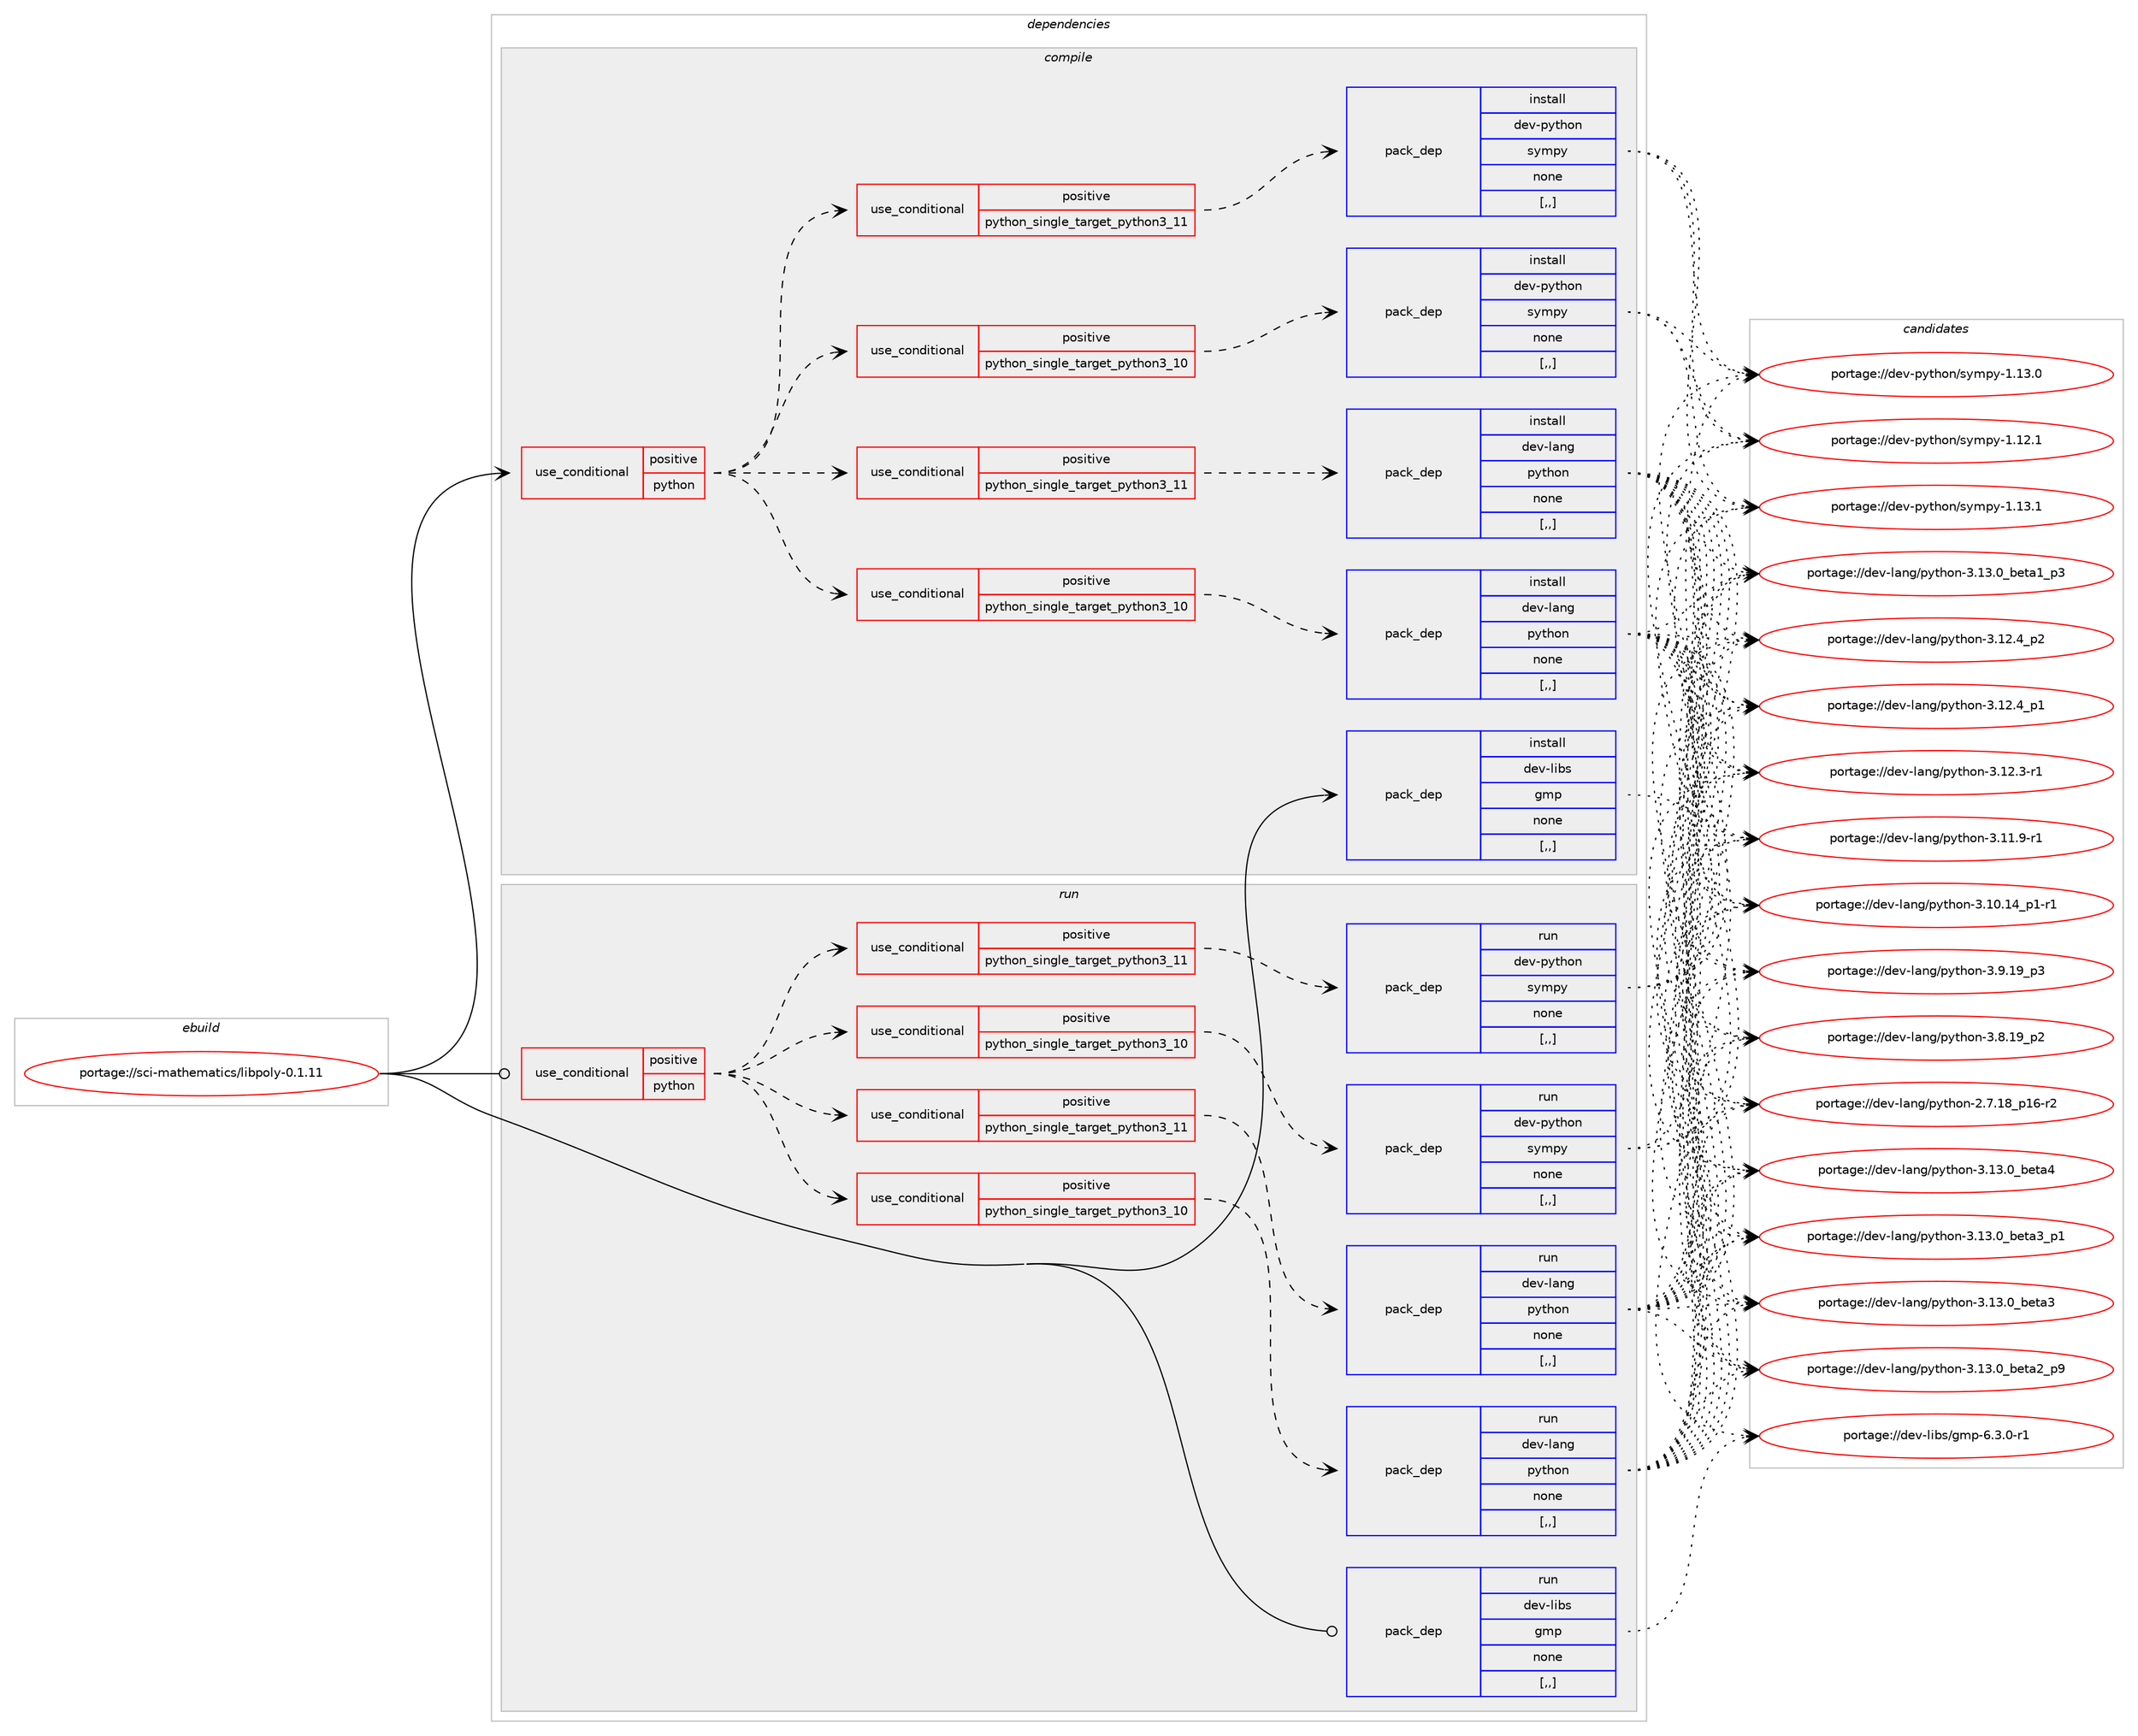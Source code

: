digraph prolog {

# *************
# Graph options
# *************

newrank=true;
concentrate=true;
compound=true;
graph [rankdir=LR,fontname=Helvetica,fontsize=10,ranksep=1.5];#, ranksep=2.5, nodesep=0.2];
edge  [arrowhead=vee];
node  [fontname=Helvetica,fontsize=10];

# **********
# The ebuild
# **********

subgraph cluster_leftcol {
color=gray;
label=<<i>ebuild</i>>;
id [label="portage://sci-mathematics/libpoly-0.1.11", color=red, width=4, href="../sci-mathematics/libpoly-0.1.11.svg"];
}

# ****************
# The dependencies
# ****************

subgraph cluster_midcol {
color=gray;
label=<<i>dependencies</i>>;
subgraph cluster_compile {
fillcolor="#eeeeee";
style=filled;
label=<<i>compile</i>>;
subgraph cond108359 {
dependency408732 [label=<<TABLE BORDER="0" CELLBORDER="1" CELLSPACING="0" CELLPADDING="4"><TR><TD ROWSPAN="3" CELLPADDING="10">use_conditional</TD></TR><TR><TD>positive</TD></TR><TR><TD>python</TD></TR></TABLE>>, shape=none, color=red];
subgraph cond108360 {
dependency408733 [label=<<TABLE BORDER="0" CELLBORDER="1" CELLSPACING="0" CELLPADDING="4"><TR><TD ROWSPAN="3" CELLPADDING="10">use_conditional</TD></TR><TR><TD>positive</TD></TR><TR><TD>python_single_target_python3_10</TD></TR></TABLE>>, shape=none, color=red];
subgraph pack297491 {
dependency408734 [label=<<TABLE BORDER="0" CELLBORDER="1" CELLSPACING="0" CELLPADDING="4" WIDTH="220"><TR><TD ROWSPAN="6" CELLPADDING="30">pack_dep</TD></TR><TR><TD WIDTH="110">install</TD></TR><TR><TD>dev-lang</TD></TR><TR><TD>python</TD></TR><TR><TD>none</TD></TR><TR><TD>[,,]</TD></TR></TABLE>>, shape=none, color=blue];
}
dependency408733:e -> dependency408734:w [weight=20,style="dashed",arrowhead="vee"];
}
dependency408732:e -> dependency408733:w [weight=20,style="dashed",arrowhead="vee"];
subgraph cond108361 {
dependency408735 [label=<<TABLE BORDER="0" CELLBORDER="1" CELLSPACING="0" CELLPADDING="4"><TR><TD ROWSPAN="3" CELLPADDING="10">use_conditional</TD></TR><TR><TD>positive</TD></TR><TR><TD>python_single_target_python3_11</TD></TR></TABLE>>, shape=none, color=red];
subgraph pack297492 {
dependency408736 [label=<<TABLE BORDER="0" CELLBORDER="1" CELLSPACING="0" CELLPADDING="4" WIDTH="220"><TR><TD ROWSPAN="6" CELLPADDING="30">pack_dep</TD></TR><TR><TD WIDTH="110">install</TD></TR><TR><TD>dev-lang</TD></TR><TR><TD>python</TD></TR><TR><TD>none</TD></TR><TR><TD>[,,]</TD></TR></TABLE>>, shape=none, color=blue];
}
dependency408735:e -> dependency408736:w [weight=20,style="dashed",arrowhead="vee"];
}
dependency408732:e -> dependency408735:w [weight=20,style="dashed",arrowhead="vee"];
subgraph cond108362 {
dependency408737 [label=<<TABLE BORDER="0" CELLBORDER="1" CELLSPACING="0" CELLPADDING="4"><TR><TD ROWSPAN="3" CELLPADDING="10">use_conditional</TD></TR><TR><TD>positive</TD></TR><TR><TD>python_single_target_python3_10</TD></TR></TABLE>>, shape=none, color=red];
subgraph pack297493 {
dependency408738 [label=<<TABLE BORDER="0" CELLBORDER="1" CELLSPACING="0" CELLPADDING="4" WIDTH="220"><TR><TD ROWSPAN="6" CELLPADDING="30">pack_dep</TD></TR><TR><TD WIDTH="110">install</TD></TR><TR><TD>dev-python</TD></TR><TR><TD>sympy</TD></TR><TR><TD>none</TD></TR><TR><TD>[,,]</TD></TR></TABLE>>, shape=none, color=blue];
}
dependency408737:e -> dependency408738:w [weight=20,style="dashed",arrowhead="vee"];
}
dependency408732:e -> dependency408737:w [weight=20,style="dashed",arrowhead="vee"];
subgraph cond108363 {
dependency408739 [label=<<TABLE BORDER="0" CELLBORDER="1" CELLSPACING="0" CELLPADDING="4"><TR><TD ROWSPAN="3" CELLPADDING="10">use_conditional</TD></TR><TR><TD>positive</TD></TR><TR><TD>python_single_target_python3_11</TD></TR></TABLE>>, shape=none, color=red];
subgraph pack297494 {
dependency408740 [label=<<TABLE BORDER="0" CELLBORDER="1" CELLSPACING="0" CELLPADDING="4" WIDTH="220"><TR><TD ROWSPAN="6" CELLPADDING="30">pack_dep</TD></TR><TR><TD WIDTH="110">install</TD></TR><TR><TD>dev-python</TD></TR><TR><TD>sympy</TD></TR><TR><TD>none</TD></TR><TR><TD>[,,]</TD></TR></TABLE>>, shape=none, color=blue];
}
dependency408739:e -> dependency408740:w [weight=20,style="dashed",arrowhead="vee"];
}
dependency408732:e -> dependency408739:w [weight=20,style="dashed",arrowhead="vee"];
}
id:e -> dependency408732:w [weight=20,style="solid",arrowhead="vee"];
subgraph pack297495 {
dependency408741 [label=<<TABLE BORDER="0" CELLBORDER="1" CELLSPACING="0" CELLPADDING="4" WIDTH="220"><TR><TD ROWSPAN="6" CELLPADDING="30">pack_dep</TD></TR><TR><TD WIDTH="110">install</TD></TR><TR><TD>dev-libs</TD></TR><TR><TD>gmp</TD></TR><TR><TD>none</TD></TR><TR><TD>[,,]</TD></TR></TABLE>>, shape=none, color=blue];
}
id:e -> dependency408741:w [weight=20,style="solid",arrowhead="vee"];
}
subgraph cluster_compileandrun {
fillcolor="#eeeeee";
style=filled;
label=<<i>compile and run</i>>;
}
subgraph cluster_run {
fillcolor="#eeeeee";
style=filled;
label=<<i>run</i>>;
subgraph cond108364 {
dependency408742 [label=<<TABLE BORDER="0" CELLBORDER="1" CELLSPACING="0" CELLPADDING="4"><TR><TD ROWSPAN="3" CELLPADDING="10">use_conditional</TD></TR><TR><TD>positive</TD></TR><TR><TD>python</TD></TR></TABLE>>, shape=none, color=red];
subgraph cond108365 {
dependency408743 [label=<<TABLE BORDER="0" CELLBORDER="1" CELLSPACING="0" CELLPADDING="4"><TR><TD ROWSPAN="3" CELLPADDING="10">use_conditional</TD></TR><TR><TD>positive</TD></TR><TR><TD>python_single_target_python3_10</TD></TR></TABLE>>, shape=none, color=red];
subgraph pack297496 {
dependency408744 [label=<<TABLE BORDER="0" CELLBORDER="1" CELLSPACING="0" CELLPADDING="4" WIDTH="220"><TR><TD ROWSPAN="6" CELLPADDING="30">pack_dep</TD></TR><TR><TD WIDTH="110">run</TD></TR><TR><TD>dev-lang</TD></TR><TR><TD>python</TD></TR><TR><TD>none</TD></TR><TR><TD>[,,]</TD></TR></TABLE>>, shape=none, color=blue];
}
dependency408743:e -> dependency408744:w [weight=20,style="dashed",arrowhead="vee"];
}
dependency408742:e -> dependency408743:w [weight=20,style="dashed",arrowhead="vee"];
subgraph cond108366 {
dependency408745 [label=<<TABLE BORDER="0" CELLBORDER="1" CELLSPACING="0" CELLPADDING="4"><TR><TD ROWSPAN="3" CELLPADDING="10">use_conditional</TD></TR><TR><TD>positive</TD></TR><TR><TD>python_single_target_python3_11</TD></TR></TABLE>>, shape=none, color=red];
subgraph pack297497 {
dependency408746 [label=<<TABLE BORDER="0" CELLBORDER="1" CELLSPACING="0" CELLPADDING="4" WIDTH="220"><TR><TD ROWSPAN="6" CELLPADDING="30">pack_dep</TD></TR><TR><TD WIDTH="110">run</TD></TR><TR><TD>dev-lang</TD></TR><TR><TD>python</TD></TR><TR><TD>none</TD></TR><TR><TD>[,,]</TD></TR></TABLE>>, shape=none, color=blue];
}
dependency408745:e -> dependency408746:w [weight=20,style="dashed",arrowhead="vee"];
}
dependency408742:e -> dependency408745:w [weight=20,style="dashed",arrowhead="vee"];
subgraph cond108367 {
dependency408747 [label=<<TABLE BORDER="0" CELLBORDER="1" CELLSPACING="0" CELLPADDING="4"><TR><TD ROWSPAN="3" CELLPADDING="10">use_conditional</TD></TR><TR><TD>positive</TD></TR><TR><TD>python_single_target_python3_10</TD></TR></TABLE>>, shape=none, color=red];
subgraph pack297498 {
dependency408748 [label=<<TABLE BORDER="0" CELLBORDER="1" CELLSPACING="0" CELLPADDING="4" WIDTH="220"><TR><TD ROWSPAN="6" CELLPADDING="30">pack_dep</TD></TR><TR><TD WIDTH="110">run</TD></TR><TR><TD>dev-python</TD></TR><TR><TD>sympy</TD></TR><TR><TD>none</TD></TR><TR><TD>[,,]</TD></TR></TABLE>>, shape=none, color=blue];
}
dependency408747:e -> dependency408748:w [weight=20,style="dashed",arrowhead="vee"];
}
dependency408742:e -> dependency408747:w [weight=20,style="dashed",arrowhead="vee"];
subgraph cond108368 {
dependency408749 [label=<<TABLE BORDER="0" CELLBORDER="1" CELLSPACING="0" CELLPADDING="4"><TR><TD ROWSPAN="3" CELLPADDING="10">use_conditional</TD></TR><TR><TD>positive</TD></TR><TR><TD>python_single_target_python3_11</TD></TR></TABLE>>, shape=none, color=red];
subgraph pack297499 {
dependency408750 [label=<<TABLE BORDER="0" CELLBORDER="1" CELLSPACING="0" CELLPADDING="4" WIDTH="220"><TR><TD ROWSPAN="6" CELLPADDING="30">pack_dep</TD></TR><TR><TD WIDTH="110">run</TD></TR><TR><TD>dev-python</TD></TR><TR><TD>sympy</TD></TR><TR><TD>none</TD></TR><TR><TD>[,,]</TD></TR></TABLE>>, shape=none, color=blue];
}
dependency408749:e -> dependency408750:w [weight=20,style="dashed",arrowhead="vee"];
}
dependency408742:e -> dependency408749:w [weight=20,style="dashed",arrowhead="vee"];
}
id:e -> dependency408742:w [weight=20,style="solid",arrowhead="odot"];
subgraph pack297500 {
dependency408751 [label=<<TABLE BORDER="0" CELLBORDER="1" CELLSPACING="0" CELLPADDING="4" WIDTH="220"><TR><TD ROWSPAN="6" CELLPADDING="30">pack_dep</TD></TR><TR><TD WIDTH="110">run</TD></TR><TR><TD>dev-libs</TD></TR><TR><TD>gmp</TD></TR><TR><TD>none</TD></TR><TR><TD>[,,]</TD></TR></TABLE>>, shape=none, color=blue];
}
id:e -> dependency408751:w [weight=20,style="solid",arrowhead="odot"];
}
}

# **************
# The candidates
# **************

subgraph cluster_choices {
rank=same;
color=gray;
label=<<i>candidates</i>>;

subgraph choice297491 {
color=black;
nodesep=1;
choice1001011184510897110103471121211161041111104551464951464895981011169752 [label="portage://dev-lang/python-3.13.0_beta4", color=red, width=4,href="../dev-lang/python-3.13.0_beta4.svg"];
choice10010111845108971101034711212111610411111045514649514648959810111697519511249 [label="portage://dev-lang/python-3.13.0_beta3_p1", color=red, width=4,href="../dev-lang/python-3.13.0_beta3_p1.svg"];
choice1001011184510897110103471121211161041111104551464951464895981011169751 [label="portage://dev-lang/python-3.13.0_beta3", color=red, width=4,href="../dev-lang/python-3.13.0_beta3.svg"];
choice10010111845108971101034711212111610411111045514649514648959810111697509511257 [label="portage://dev-lang/python-3.13.0_beta2_p9", color=red, width=4,href="../dev-lang/python-3.13.0_beta2_p9.svg"];
choice10010111845108971101034711212111610411111045514649514648959810111697499511251 [label="portage://dev-lang/python-3.13.0_beta1_p3", color=red, width=4,href="../dev-lang/python-3.13.0_beta1_p3.svg"];
choice100101118451089711010347112121116104111110455146495046529511250 [label="portage://dev-lang/python-3.12.4_p2", color=red, width=4,href="../dev-lang/python-3.12.4_p2.svg"];
choice100101118451089711010347112121116104111110455146495046529511249 [label="portage://dev-lang/python-3.12.4_p1", color=red, width=4,href="../dev-lang/python-3.12.4_p1.svg"];
choice100101118451089711010347112121116104111110455146495046514511449 [label="portage://dev-lang/python-3.12.3-r1", color=red, width=4,href="../dev-lang/python-3.12.3-r1.svg"];
choice100101118451089711010347112121116104111110455146494946574511449 [label="portage://dev-lang/python-3.11.9-r1", color=red, width=4,href="../dev-lang/python-3.11.9-r1.svg"];
choice100101118451089711010347112121116104111110455146494846495295112494511449 [label="portage://dev-lang/python-3.10.14_p1-r1", color=red, width=4,href="../dev-lang/python-3.10.14_p1-r1.svg"];
choice100101118451089711010347112121116104111110455146574649579511251 [label="portage://dev-lang/python-3.9.19_p3", color=red, width=4,href="../dev-lang/python-3.9.19_p3.svg"];
choice100101118451089711010347112121116104111110455146564649579511250 [label="portage://dev-lang/python-3.8.19_p2", color=red, width=4,href="../dev-lang/python-3.8.19_p2.svg"];
choice100101118451089711010347112121116104111110455046554649569511249544511450 [label="portage://dev-lang/python-2.7.18_p16-r2", color=red, width=4,href="../dev-lang/python-2.7.18_p16-r2.svg"];
dependency408734:e -> choice1001011184510897110103471121211161041111104551464951464895981011169752:w [style=dotted,weight="100"];
dependency408734:e -> choice10010111845108971101034711212111610411111045514649514648959810111697519511249:w [style=dotted,weight="100"];
dependency408734:e -> choice1001011184510897110103471121211161041111104551464951464895981011169751:w [style=dotted,weight="100"];
dependency408734:e -> choice10010111845108971101034711212111610411111045514649514648959810111697509511257:w [style=dotted,weight="100"];
dependency408734:e -> choice10010111845108971101034711212111610411111045514649514648959810111697499511251:w [style=dotted,weight="100"];
dependency408734:e -> choice100101118451089711010347112121116104111110455146495046529511250:w [style=dotted,weight="100"];
dependency408734:e -> choice100101118451089711010347112121116104111110455146495046529511249:w [style=dotted,weight="100"];
dependency408734:e -> choice100101118451089711010347112121116104111110455146495046514511449:w [style=dotted,weight="100"];
dependency408734:e -> choice100101118451089711010347112121116104111110455146494946574511449:w [style=dotted,weight="100"];
dependency408734:e -> choice100101118451089711010347112121116104111110455146494846495295112494511449:w [style=dotted,weight="100"];
dependency408734:e -> choice100101118451089711010347112121116104111110455146574649579511251:w [style=dotted,weight="100"];
dependency408734:e -> choice100101118451089711010347112121116104111110455146564649579511250:w [style=dotted,weight="100"];
dependency408734:e -> choice100101118451089711010347112121116104111110455046554649569511249544511450:w [style=dotted,weight="100"];
}
subgraph choice297492 {
color=black;
nodesep=1;
choice1001011184510897110103471121211161041111104551464951464895981011169752 [label="portage://dev-lang/python-3.13.0_beta4", color=red, width=4,href="../dev-lang/python-3.13.0_beta4.svg"];
choice10010111845108971101034711212111610411111045514649514648959810111697519511249 [label="portage://dev-lang/python-3.13.0_beta3_p1", color=red, width=4,href="../dev-lang/python-3.13.0_beta3_p1.svg"];
choice1001011184510897110103471121211161041111104551464951464895981011169751 [label="portage://dev-lang/python-3.13.0_beta3", color=red, width=4,href="../dev-lang/python-3.13.0_beta3.svg"];
choice10010111845108971101034711212111610411111045514649514648959810111697509511257 [label="portage://dev-lang/python-3.13.0_beta2_p9", color=red, width=4,href="../dev-lang/python-3.13.0_beta2_p9.svg"];
choice10010111845108971101034711212111610411111045514649514648959810111697499511251 [label="portage://dev-lang/python-3.13.0_beta1_p3", color=red, width=4,href="../dev-lang/python-3.13.0_beta1_p3.svg"];
choice100101118451089711010347112121116104111110455146495046529511250 [label="portage://dev-lang/python-3.12.4_p2", color=red, width=4,href="../dev-lang/python-3.12.4_p2.svg"];
choice100101118451089711010347112121116104111110455146495046529511249 [label="portage://dev-lang/python-3.12.4_p1", color=red, width=4,href="../dev-lang/python-3.12.4_p1.svg"];
choice100101118451089711010347112121116104111110455146495046514511449 [label="portage://dev-lang/python-3.12.3-r1", color=red, width=4,href="../dev-lang/python-3.12.3-r1.svg"];
choice100101118451089711010347112121116104111110455146494946574511449 [label="portage://dev-lang/python-3.11.9-r1", color=red, width=4,href="../dev-lang/python-3.11.9-r1.svg"];
choice100101118451089711010347112121116104111110455146494846495295112494511449 [label="portage://dev-lang/python-3.10.14_p1-r1", color=red, width=4,href="../dev-lang/python-3.10.14_p1-r1.svg"];
choice100101118451089711010347112121116104111110455146574649579511251 [label="portage://dev-lang/python-3.9.19_p3", color=red, width=4,href="../dev-lang/python-3.9.19_p3.svg"];
choice100101118451089711010347112121116104111110455146564649579511250 [label="portage://dev-lang/python-3.8.19_p2", color=red, width=4,href="../dev-lang/python-3.8.19_p2.svg"];
choice100101118451089711010347112121116104111110455046554649569511249544511450 [label="portage://dev-lang/python-2.7.18_p16-r2", color=red, width=4,href="../dev-lang/python-2.7.18_p16-r2.svg"];
dependency408736:e -> choice1001011184510897110103471121211161041111104551464951464895981011169752:w [style=dotted,weight="100"];
dependency408736:e -> choice10010111845108971101034711212111610411111045514649514648959810111697519511249:w [style=dotted,weight="100"];
dependency408736:e -> choice1001011184510897110103471121211161041111104551464951464895981011169751:w [style=dotted,weight="100"];
dependency408736:e -> choice10010111845108971101034711212111610411111045514649514648959810111697509511257:w [style=dotted,weight="100"];
dependency408736:e -> choice10010111845108971101034711212111610411111045514649514648959810111697499511251:w [style=dotted,weight="100"];
dependency408736:e -> choice100101118451089711010347112121116104111110455146495046529511250:w [style=dotted,weight="100"];
dependency408736:e -> choice100101118451089711010347112121116104111110455146495046529511249:w [style=dotted,weight="100"];
dependency408736:e -> choice100101118451089711010347112121116104111110455146495046514511449:w [style=dotted,weight="100"];
dependency408736:e -> choice100101118451089711010347112121116104111110455146494946574511449:w [style=dotted,weight="100"];
dependency408736:e -> choice100101118451089711010347112121116104111110455146494846495295112494511449:w [style=dotted,weight="100"];
dependency408736:e -> choice100101118451089711010347112121116104111110455146574649579511251:w [style=dotted,weight="100"];
dependency408736:e -> choice100101118451089711010347112121116104111110455146564649579511250:w [style=dotted,weight="100"];
dependency408736:e -> choice100101118451089711010347112121116104111110455046554649569511249544511450:w [style=dotted,weight="100"];
}
subgraph choice297493 {
color=black;
nodesep=1;
choice100101118451121211161041111104711512110911212145494649514649 [label="portage://dev-python/sympy-1.13.1", color=red, width=4,href="../dev-python/sympy-1.13.1.svg"];
choice100101118451121211161041111104711512110911212145494649514648 [label="portage://dev-python/sympy-1.13.0", color=red, width=4,href="../dev-python/sympy-1.13.0.svg"];
choice100101118451121211161041111104711512110911212145494649504649 [label="portage://dev-python/sympy-1.12.1", color=red, width=4,href="../dev-python/sympy-1.12.1.svg"];
dependency408738:e -> choice100101118451121211161041111104711512110911212145494649514649:w [style=dotted,weight="100"];
dependency408738:e -> choice100101118451121211161041111104711512110911212145494649514648:w [style=dotted,weight="100"];
dependency408738:e -> choice100101118451121211161041111104711512110911212145494649504649:w [style=dotted,weight="100"];
}
subgraph choice297494 {
color=black;
nodesep=1;
choice100101118451121211161041111104711512110911212145494649514649 [label="portage://dev-python/sympy-1.13.1", color=red, width=4,href="../dev-python/sympy-1.13.1.svg"];
choice100101118451121211161041111104711512110911212145494649514648 [label="portage://dev-python/sympy-1.13.0", color=red, width=4,href="../dev-python/sympy-1.13.0.svg"];
choice100101118451121211161041111104711512110911212145494649504649 [label="portage://dev-python/sympy-1.12.1", color=red, width=4,href="../dev-python/sympy-1.12.1.svg"];
dependency408740:e -> choice100101118451121211161041111104711512110911212145494649514649:w [style=dotted,weight="100"];
dependency408740:e -> choice100101118451121211161041111104711512110911212145494649514648:w [style=dotted,weight="100"];
dependency408740:e -> choice100101118451121211161041111104711512110911212145494649504649:w [style=dotted,weight="100"];
}
subgraph choice297495 {
color=black;
nodesep=1;
choice1001011184510810598115471031091124554465146484511449 [label="portage://dev-libs/gmp-6.3.0-r1", color=red, width=4,href="../dev-libs/gmp-6.3.0-r1.svg"];
dependency408741:e -> choice1001011184510810598115471031091124554465146484511449:w [style=dotted,weight="100"];
}
subgraph choice297496 {
color=black;
nodesep=1;
choice1001011184510897110103471121211161041111104551464951464895981011169752 [label="portage://dev-lang/python-3.13.0_beta4", color=red, width=4,href="../dev-lang/python-3.13.0_beta4.svg"];
choice10010111845108971101034711212111610411111045514649514648959810111697519511249 [label="portage://dev-lang/python-3.13.0_beta3_p1", color=red, width=4,href="../dev-lang/python-3.13.0_beta3_p1.svg"];
choice1001011184510897110103471121211161041111104551464951464895981011169751 [label="portage://dev-lang/python-3.13.0_beta3", color=red, width=4,href="../dev-lang/python-3.13.0_beta3.svg"];
choice10010111845108971101034711212111610411111045514649514648959810111697509511257 [label="portage://dev-lang/python-3.13.0_beta2_p9", color=red, width=4,href="../dev-lang/python-3.13.0_beta2_p9.svg"];
choice10010111845108971101034711212111610411111045514649514648959810111697499511251 [label="portage://dev-lang/python-3.13.0_beta1_p3", color=red, width=4,href="../dev-lang/python-3.13.0_beta1_p3.svg"];
choice100101118451089711010347112121116104111110455146495046529511250 [label="portage://dev-lang/python-3.12.4_p2", color=red, width=4,href="../dev-lang/python-3.12.4_p2.svg"];
choice100101118451089711010347112121116104111110455146495046529511249 [label="portage://dev-lang/python-3.12.4_p1", color=red, width=4,href="../dev-lang/python-3.12.4_p1.svg"];
choice100101118451089711010347112121116104111110455146495046514511449 [label="portage://dev-lang/python-3.12.3-r1", color=red, width=4,href="../dev-lang/python-3.12.3-r1.svg"];
choice100101118451089711010347112121116104111110455146494946574511449 [label="portage://dev-lang/python-3.11.9-r1", color=red, width=4,href="../dev-lang/python-3.11.9-r1.svg"];
choice100101118451089711010347112121116104111110455146494846495295112494511449 [label="portage://dev-lang/python-3.10.14_p1-r1", color=red, width=4,href="../dev-lang/python-3.10.14_p1-r1.svg"];
choice100101118451089711010347112121116104111110455146574649579511251 [label="portage://dev-lang/python-3.9.19_p3", color=red, width=4,href="../dev-lang/python-3.9.19_p3.svg"];
choice100101118451089711010347112121116104111110455146564649579511250 [label="portage://dev-lang/python-3.8.19_p2", color=red, width=4,href="../dev-lang/python-3.8.19_p2.svg"];
choice100101118451089711010347112121116104111110455046554649569511249544511450 [label="portage://dev-lang/python-2.7.18_p16-r2", color=red, width=4,href="../dev-lang/python-2.7.18_p16-r2.svg"];
dependency408744:e -> choice1001011184510897110103471121211161041111104551464951464895981011169752:w [style=dotted,weight="100"];
dependency408744:e -> choice10010111845108971101034711212111610411111045514649514648959810111697519511249:w [style=dotted,weight="100"];
dependency408744:e -> choice1001011184510897110103471121211161041111104551464951464895981011169751:w [style=dotted,weight="100"];
dependency408744:e -> choice10010111845108971101034711212111610411111045514649514648959810111697509511257:w [style=dotted,weight="100"];
dependency408744:e -> choice10010111845108971101034711212111610411111045514649514648959810111697499511251:w [style=dotted,weight="100"];
dependency408744:e -> choice100101118451089711010347112121116104111110455146495046529511250:w [style=dotted,weight="100"];
dependency408744:e -> choice100101118451089711010347112121116104111110455146495046529511249:w [style=dotted,weight="100"];
dependency408744:e -> choice100101118451089711010347112121116104111110455146495046514511449:w [style=dotted,weight="100"];
dependency408744:e -> choice100101118451089711010347112121116104111110455146494946574511449:w [style=dotted,weight="100"];
dependency408744:e -> choice100101118451089711010347112121116104111110455146494846495295112494511449:w [style=dotted,weight="100"];
dependency408744:e -> choice100101118451089711010347112121116104111110455146574649579511251:w [style=dotted,weight="100"];
dependency408744:e -> choice100101118451089711010347112121116104111110455146564649579511250:w [style=dotted,weight="100"];
dependency408744:e -> choice100101118451089711010347112121116104111110455046554649569511249544511450:w [style=dotted,weight="100"];
}
subgraph choice297497 {
color=black;
nodesep=1;
choice1001011184510897110103471121211161041111104551464951464895981011169752 [label="portage://dev-lang/python-3.13.0_beta4", color=red, width=4,href="../dev-lang/python-3.13.0_beta4.svg"];
choice10010111845108971101034711212111610411111045514649514648959810111697519511249 [label="portage://dev-lang/python-3.13.0_beta3_p1", color=red, width=4,href="../dev-lang/python-3.13.0_beta3_p1.svg"];
choice1001011184510897110103471121211161041111104551464951464895981011169751 [label="portage://dev-lang/python-3.13.0_beta3", color=red, width=4,href="../dev-lang/python-3.13.0_beta3.svg"];
choice10010111845108971101034711212111610411111045514649514648959810111697509511257 [label="portage://dev-lang/python-3.13.0_beta2_p9", color=red, width=4,href="../dev-lang/python-3.13.0_beta2_p9.svg"];
choice10010111845108971101034711212111610411111045514649514648959810111697499511251 [label="portage://dev-lang/python-3.13.0_beta1_p3", color=red, width=4,href="../dev-lang/python-3.13.0_beta1_p3.svg"];
choice100101118451089711010347112121116104111110455146495046529511250 [label="portage://dev-lang/python-3.12.4_p2", color=red, width=4,href="../dev-lang/python-3.12.4_p2.svg"];
choice100101118451089711010347112121116104111110455146495046529511249 [label="portage://dev-lang/python-3.12.4_p1", color=red, width=4,href="../dev-lang/python-3.12.4_p1.svg"];
choice100101118451089711010347112121116104111110455146495046514511449 [label="portage://dev-lang/python-3.12.3-r1", color=red, width=4,href="../dev-lang/python-3.12.3-r1.svg"];
choice100101118451089711010347112121116104111110455146494946574511449 [label="portage://dev-lang/python-3.11.9-r1", color=red, width=4,href="../dev-lang/python-3.11.9-r1.svg"];
choice100101118451089711010347112121116104111110455146494846495295112494511449 [label="portage://dev-lang/python-3.10.14_p1-r1", color=red, width=4,href="../dev-lang/python-3.10.14_p1-r1.svg"];
choice100101118451089711010347112121116104111110455146574649579511251 [label="portage://dev-lang/python-3.9.19_p3", color=red, width=4,href="../dev-lang/python-3.9.19_p3.svg"];
choice100101118451089711010347112121116104111110455146564649579511250 [label="portage://dev-lang/python-3.8.19_p2", color=red, width=4,href="../dev-lang/python-3.8.19_p2.svg"];
choice100101118451089711010347112121116104111110455046554649569511249544511450 [label="portage://dev-lang/python-2.7.18_p16-r2", color=red, width=4,href="../dev-lang/python-2.7.18_p16-r2.svg"];
dependency408746:e -> choice1001011184510897110103471121211161041111104551464951464895981011169752:w [style=dotted,weight="100"];
dependency408746:e -> choice10010111845108971101034711212111610411111045514649514648959810111697519511249:w [style=dotted,weight="100"];
dependency408746:e -> choice1001011184510897110103471121211161041111104551464951464895981011169751:w [style=dotted,weight="100"];
dependency408746:e -> choice10010111845108971101034711212111610411111045514649514648959810111697509511257:w [style=dotted,weight="100"];
dependency408746:e -> choice10010111845108971101034711212111610411111045514649514648959810111697499511251:w [style=dotted,weight="100"];
dependency408746:e -> choice100101118451089711010347112121116104111110455146495046529511250:w [style=dotted,weight="100"];
dependency408746:e -> choice100101118451089711010347112121116104111110455146495046529511249:w [style=dotted,weight="100"];
dependency408746:e -> choice100101118451089711010347112121116104111110455146495046514511449:w [style=dotted,weight="100"];
dependency408746:e -> choice100101118451089711010347112121116104111110455146494946574511449:w [style=dotted,weight="100"];
dependency408746:e -> choice100101118451089711010347112121116104111110455146494846495295112494511449:w [style=dotted,weight="100"];
dependency408746:e -> choice100101118451089711010347112121116104111110455146574649579511251:w [style=dotted,weight="100"];
dependency408746:e -> choice100101118451089711010347112121116104111110455146564649579511250:w [style=dotted,weight="100"];
dependency408746:e -> choice100101118451089711010347112121116104111110455046554649569511249544511450:w [style=dotted,weight="100"];
}
subgraph choice297498 {
color=black;
nodesep=1;
choice100101118451121211161041111104711512110911212145494649514649 [label="portage://dev-python/sympy-1.13.1", color=red, width=4,href="../dev-python/sympy-1.13.1.svg"];
choice100101118451121211161041111104711512110911212145494649514648 [label="portage://dev-python/sympy-1.13.0", color=red, width=4,href="../dev-python/sympy-1.13.0.svg"];
choice100101118451121211161041111104711512110911212145494649504649 [label="portage://dev-python/sympy-1.12.1", color=red, width=4,href="../dev-python/sympy-1.12.1.svg"];
dependency408748:e -> choice100101118451121211161041111104711512110911212145494649514649:w [style=dotted,weight="100"];
dependency408748:e -> choice100101118451121211161041111104711512110911212145494649514648:w [style=dotted,weight="100"];
dependency408748:e -> choice100101118451121211161041111104711512110911212145494649504649:w [style=dotted,weight="100"];
}
subgraph choice297499 {
color=black;
nodesep=1;
choice100101118451121211161041111104711512110911212145494649514649 [label="portage://dev-python/sympy-1.13.1", color=red, width=4,href="../dev-python/sympy-1.13.1.svg"];
choice100101118451121211161041111104711512110911212145494649514648 [label="portage://dev-python/sympy-1.13.0", color=red, width=4,href="../dev-python/sympy-1.13.0.svg"];
choice100101118451121211161041111104711512110911212145494649504649 [label="portage://dev-python/sympy-1.12.1", color=red, width=4,href="../dev-python/sympy-1.12.1.svg"];
dependency408750:e -> choice100101118451121211161041111104711512110911212145494649514649:w [style=dotted,weight="100"];
dependency408750:e -> choice100101118451121211161041111104711512110911212145494649514648:w [style=dotted,weight="100"];
dependency408750:e -> choice100101118451121211161041111104711512110911212145494649504649:w [style=dotted,weight="100"];
}
subgraph choice297500 {
color=black;
nodesep=1;
choice1001011184510810598115471031091124554465146484511449 [label="portage://dev-libs/gmp-6.3.0-r1", color=red, width=4,href="../dev-libs/gmp-6.3.0-r1.svg"];
dependency408751:e -> choice1001011184510810598115471031091124554465146484511449:w [style=dotted,weight="100"];
}
}

}

